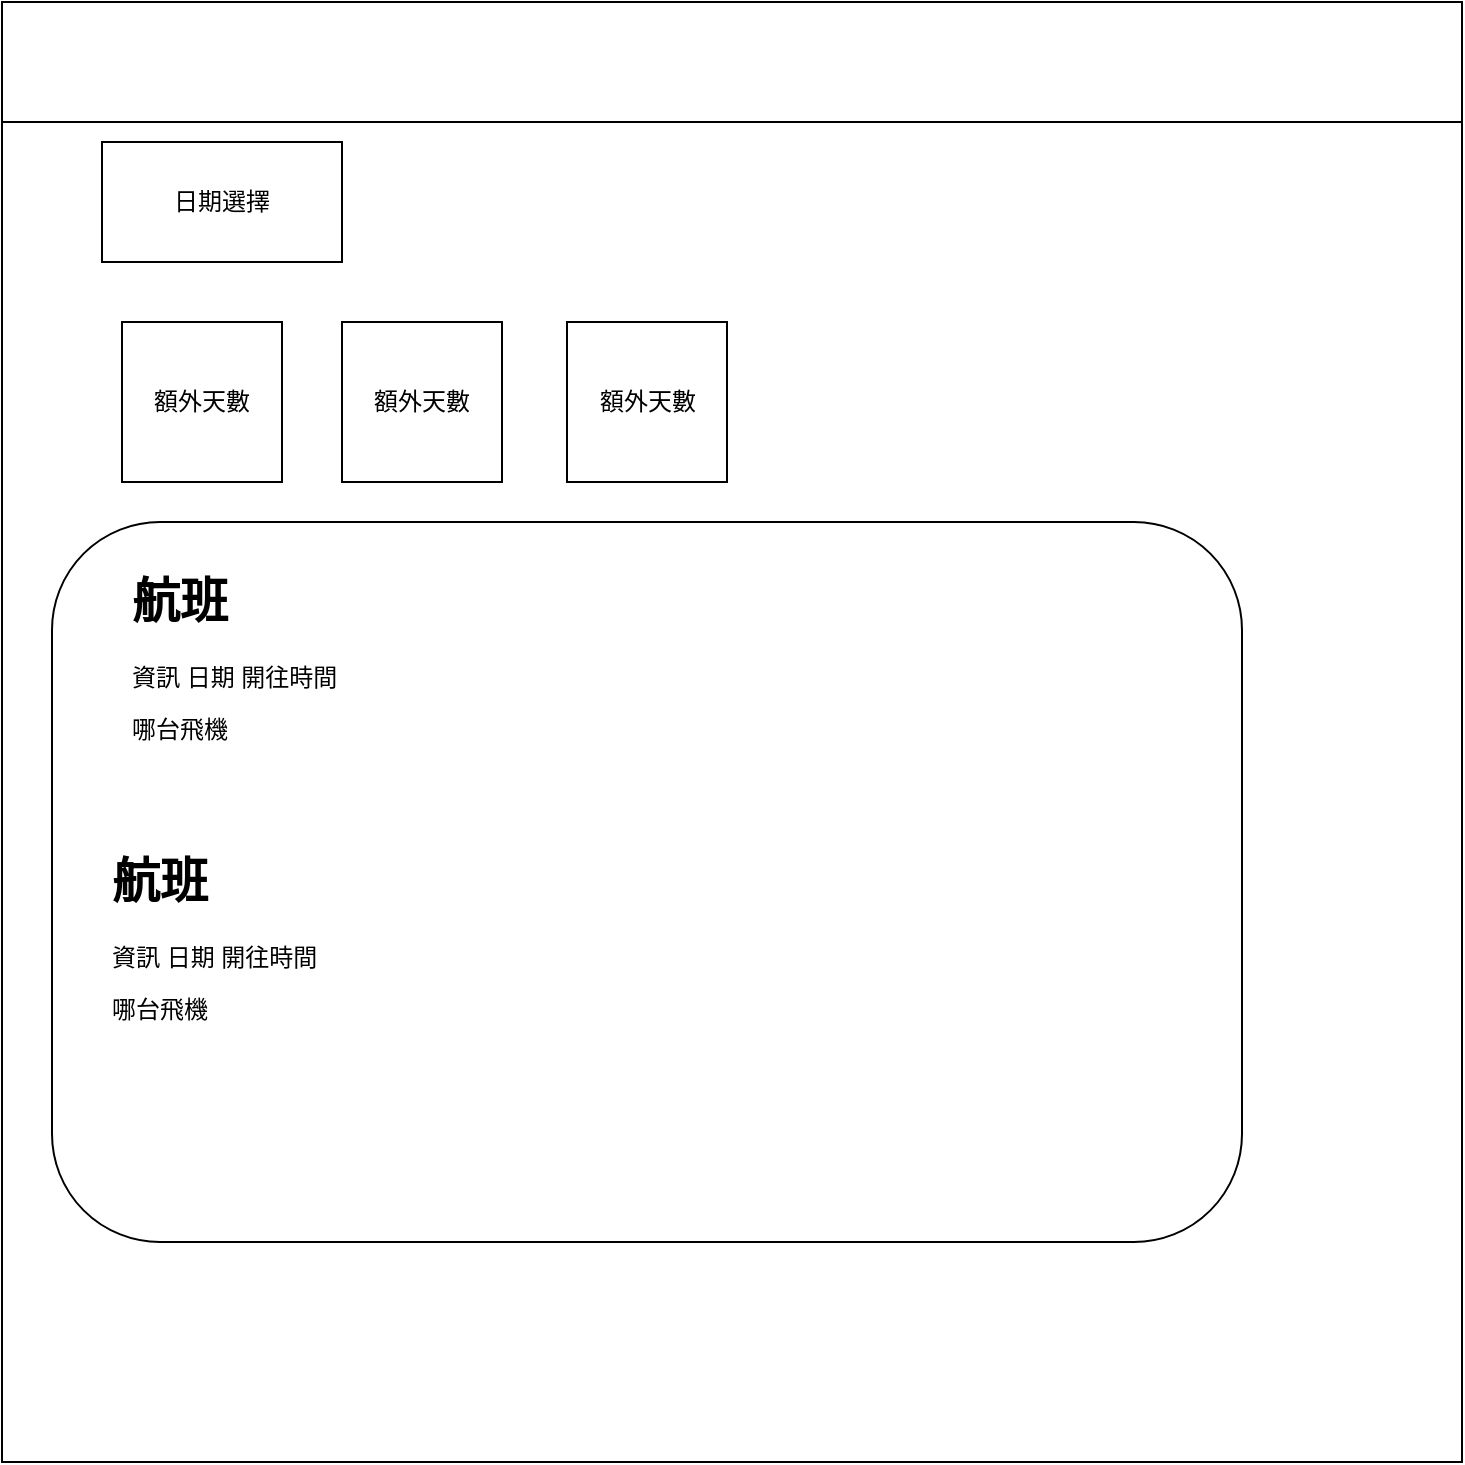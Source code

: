 <mxfile version="22.0.8" type="device">
  <diagram name="第 1 页" id="ns03sIvVMxbaDLmu1EGG">
    <mxGraphModel dx="1213" dy="780" grid="1" gridSize="10" guides="1" tooltips="1" connect="1" arrows="1" fold="1" page="1" pageScale="1" pageWidth="827" pageHeight="1169" math="0" shadow="0">
      <root>
        <mxCell id="0" />
        <mxCell id="1" parent="0" />
        <mxCell id="tAD29kY4FBk1jkSU38te-1" value="" style="rounded=0;whiteSpace=wrap;html=1;" vertex="1" parent="1">
          <mxGeometry x="350" y="370" width="120" height="60" as="geometry" />
        </mxCell>
        <mxCell id="tAD29kY4FBk1jkSU38te-2" value="" style="whiteSpace=wrap;html=1;aspect=fixed;" vertex="1" parent="1">
          <mxGeometry x="30" y="20" width="730" height="730" as="geometry" />
        </mxCell>
        <mxCell id="tAD29kY4FBk1jkSU38te-5" value="額外天數" style="whiteSpace=wrap;html=1;aspect=fixed;" vertex="1" parent="1">
          <mxGeometry x="90" y="180" width="80" height="80" as="geometry" />
        </mxCell>
        <mxCell id="tAD29kY4FBk1jkSU38te-6" value="額外天數" style="whiteSpace=wrap;html=1;aspect=fixed;" vertex="1" parent="1">
          <mxGeometry x="200" y="180" width="80" height="80" as="geometry" />
        </mxCell>
        <mxCell id="tAD29kY4FBk1jkSU38te-7" value="額外天數" style="whiteSpace=wrap;html=1;aspect=fixed;" vertex="1" parent="1">
          <mxGeometry x="312.5" y="180" width="80" height="80" as="geometry" />
        </mxCell>
        <mxCell id="tAD29kY4FBk1jkSU38te-9" value="日期選擇" style="rounded=0;whiteSpace=wrap;html=1;" vertex="1" parent="1">
          <mxGeometry x="80" y="90" width="120" height="60" as="geometry" />
        </mxCell>
        <mxCell id="tAD29kY4FBk1jkSU38te-10" value="" style="rounded=1;whiteSpace=wrap;html=1;" vertex="1" parent="1">
          <mxGeometry x="55" y="280" width="595" height="360" as="geometry" />
        </mxCell>
        <mxCell id="tAD29kY4FBk1jkSU38te-13" value="&lt;h1&gt;航班&lt;/h1&gt;&lt;p&gt;資訊 日期 開往時間&amp;nbsp;&lt;/p&gt;&lt;p&gt;哪台飛機&lt;/p&gt;" style="text;html=1;strokeColor=none;fillColor=none;spacing=5;spacingTop=-20;whiteSpace=wrap;overflow=hidden;rounded=0;" vertex="1" parent="1">
          <mxGeometry x="90" y="300" width="190" height="120" as="geometry" />
        </mxCell>
        <mxCell id="tAD29kY4FBk1jkSU38te-14" value="&lt;h1&gt;航班&lt;/h1&gt;&lt;p&gt;資訊 日期 開往時間&amp;nbsp;&lt;/p&gt;&lt;p&gt;哪台飛機&lt;/p&gt;" style="text;html=1;strokeColor=none;fillColor=none;spacing=5;spacingTop=-20;whiteSpace=wrap;overflow=hidden;rounded=0;" vertex="1" parent="1">
          <mxGeometry x="80" y="440" width="190" height="120" as="geometry" />
        </mxCell>
        <mxCell id="tAD29kY4FBk1jkSU38te-15" value="" style="rounded=0;whiteSpace=wrap;html=1;" vertex="1" parent="1">
          <mxGeometry x="30" y="20" width="730" height="60" as="geometry" />
        </mxCell>
      </root>
    </mxGraphModel>
  </diagram>
</mxfile>
